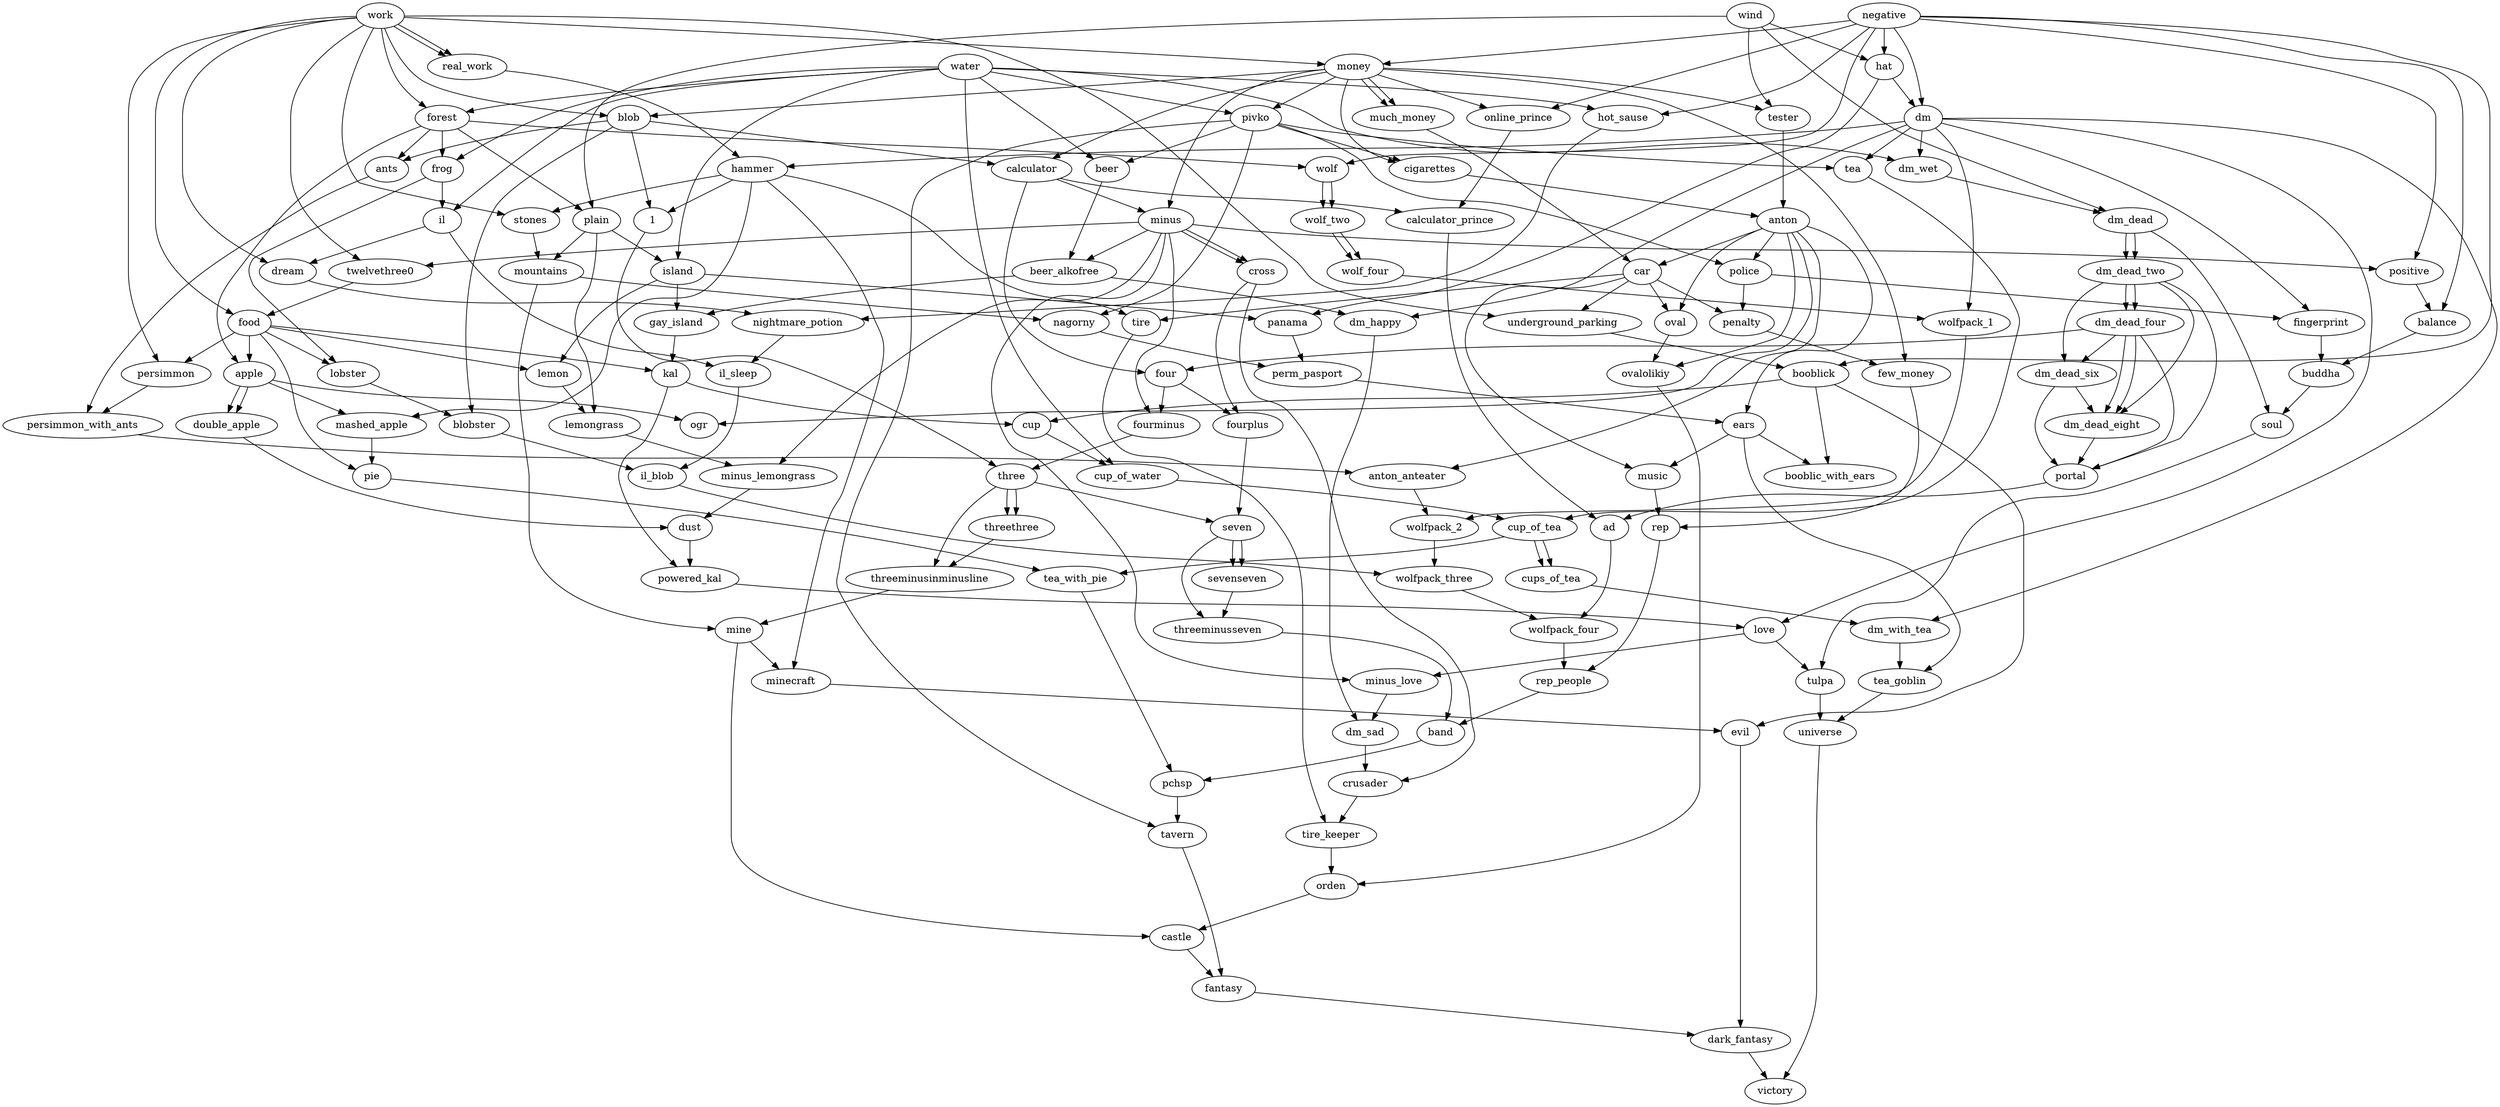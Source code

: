 digraph recepies {
        negative;
work;
money;
wind;
tester;
water;
pivko;
dm;
dm_wet;
dm_dead;
food;
persimmon;
blob;
forest;
ants;
persimmon_with_ants;
cigarettes;
anton;
hat;
dm_dead_six;
dm_dead_four;
portal;
dm_dead_eight;
dm_dead_two;
wolf;
wolf_two;
wolf_four;
wolfpack_1;
anton_anteater;
wolfpack_2;
il_blob;
wolfpack_three;
ad;
wolfpack_four;
dark_fantasy;
universe;
victory;
online_prince;
lobster;
blobster;
frog;
il;
hot_sause;
dream;
nightmare_potion;
il_sleep;
calculator;
minus;
beer;
beer_alkofree;
twelvethree0;
plain;
island;
gay_island;
kal;
calculator_prince;
apple;
lemon;
lemongrass;
minus_lemongrass;
double_apple;
dust;
powered_kal;
love;
minus_love;
dm_happy;
dm_sad;
cross;
crusader;
much_money;
car;
oval;
ovalolikiy;
tire_keeper;
orden;
tire;
mine;
hammer;
minecraft;
booblick;
evil;
underground_parking;
ogr;
police;
penalty;
positive;
balance;
tulpa;
tea_goblin;
buddha;
soul;
fingerprint;
dm_with_tea;
ears;
panama;
nagorny;
perm_pasport;
cup;
cup_of_water;
cup_of_tea;
cups_of_tea;
tea;
mountains;
real_work;
stones;
booblic_with_ears;
pchsp;
tavern;
threeminusinminusline;
castle;
few_money;
mashed_apple;
pie;
tea_with_pie;
music;
rep;
rep_people;
threeminusseven;
band;
four;
fourplus;
fourminus;
1;
three;
seven;
sevenseven;
threethree;
fantasy;
        negative -> money;
work -> money;
wind -> tester;
money -> tester;
money -> pivko;
water -> pivko;
dm -> dm_wet;
water -> dm_wet;
dm_wet -> dm_dead;
wind -> dm_dead;
food -> persimmon;
work -> persimmon;
blob -> ants;
forest -> ants;
persimmon -> persimmon_with_ants;
ants -> persimmon_with_ants;
work -> forest;
water -> forest;
cigarettes -> anton;
tester -> anton;
negative -> dm;
hat -> dm;
money -> cigarettes;
pivko -> cigarettes;
dm_dead_six -> portal;
dm_dead_four -> portal;
dm_dead_eight -> portal;
dm_dead_two -> portal;
dm_dead -> dm_dead_two;
dm_dead -> dm_dead_two;
dm_dead_two -> dm_dead_four;
dm_dead_two -> dm_dead_four;
dm_dead_two -> dm_dead_six;
dm_dead_four -> dm_dead_six;
dm_dead_six -> dm_dead_eight;
dm_dead_two -> dm_dead_eight;
dm_dead_four -> dm_dead_eight;
dm_dead_four -> dm_dead_eight;
forest -> wolf;
negative -> wolf;
wolf -> wolf_two;
wolf -> wolf_two;
wolf_two -> wolf_four;
wolf_two -> wolf_four;
wolf_four -> wolfpack_1;
dm -> wolfpack_1;
wolfpack_1 -> wolfpack_2;
anton_anteater -> wolfpack_2;
wolfpack_2 -> wolfpack_three;
il_blob -> wolfpack_three;
wolfpack_three -> wolfpack_four;
ad -> wolfpack_four;
dark_fantasy -> victory;
universe -> victory;
anton -> anton_anteater;
persimmon_with_ants -> anton_anteater;
negative -> online_prince;
money -> online_prince;
money -> blob;
work -> blob;
blob -> blobster;
lobster -> blobster;
forest -> frog;
water -> frog;
frog -> lobster;
food -> lobster;
water -> il;
frog -> il;
negative -> hot_sause;
water -> hot_sause;
hot_sause -> nightmare_potion;
dream -> nightmare_potion;
nightmare_potion -> il_sleep;
il -> il_sleep;
il -> dream;
work -> dream;
il_sleep -> il_blob;
blobster -> il_blob;
blob -> calculator;
money -> calculator;
calculator -> minus;
money -> minus;
pivko -> beer;
water -> beer;
beer -> beer_alkofree;
minus -> beer_alkofree;
work -> twelvethree0;
minus -> twelvethree0;
work -> food;
twelvethree0 -> food;
forest -> plain;
wind -> plain;
plain -> island;
water -> island;
island -> gay_island;
beer_alkofree -> gay_island;
gay_island -> kal;
food -> kal;
calculator -> calculator_prince;
online_prince -> calculator_prince;
calculator_prince -> ad;
portal -> ad;
negative -> hat;
wind -> hat;
forest -> apple;
food -> apple;
island -> lemon;
food -> lemon;
lemon -> lemongrass;
plain -> lemongrass;
lemongrass -> minus_lemongrass;
minus -> minus_lemongrass;
apple -> double_apple;
apple -> double_apple;
double_apple -> dust;
minus_lemongrass -> dust;
dust -> powered_kal;
kal -> powered_kal;
powered_kal -> love;
dm -> love;
love -> minus_love;
minus -> minus_love;
dm -> dm_happy;
beer_alkofree -> dm_happy;
minus_love -> dm_sad;
dm_happy -> dm_sad;
cross -> crusader;
dm_sad -> crusader;
money -> much_money;
money -> much_money;
much_money -> car;
anton -> car;
car -> oval;
anton -> oval;
oval -> ovalolikiy;
anton -> ovalolikiy;
ovalolikiy -> orden;
tire_keeper -> orden;
crusader -> tire_keeper;
tire -> tire_keeper;
mine -> minecraft;
hammer -> minecraft;
minecraft -> evil;
booblick -> evil;
car -> underground_parking;
work -> underground_parking;
underground_parking -> booblick;
negative -> booblick;
minus -> cross;
minus -> cross;
anton -> ogr;
apple -> ogr;
police -> penalty;
car -> penalty;
minus -> positive;
negative -> positive;
positive -> balance;
negative -> balance;
tulpa -> universe;
tea_goblin -> universe;
dm_dead -> soul;
buddha -> soul;
balance -> buddha;
fingerprint -> buddha;
pivko -> police;
anton -> police;
dm -> fingerprint;
police -> fingerprint;
dm_with_tea -> tea_goblin;
ears -> tea_goblin;
hat -> panama;
island -> panama;
panama -> perm_pasport;
nagorny -> perm_pasport;
kal -> cup;
booblick -> cup;
cup -> cup_of_water;
water -> cup_of_water;
cup_of_tea -> cups_of_tea;
cup_of_tea -> cups_of_tea;
cups_of_tea -> dm_with_tea;
dm -> dm_with_tea;
dm -> tea;
pivko -> tea;
tea -> cup_of_tea;
cup_of_water -> cup_of_tea;
mountains -> nagorny;
pivko -> nagorny;
perm_pasport -> ears;
anton -> ears;
work -> real_work;
work -> real_work;
work -> stones;
hammer -> stones;
plain -> mountains;
stones -> mountains;
dm -> hammer;
real_work -> hammer;
booblick -> booblic_with_ears;
ears -> booblic_with_ears;
soul -> tulpa;
love -> tulpa;
pivko -> tavern;
pchsp -> tavern;
mountains -> mine;
threeminusinminusline -> mine;
orden -> castle;
mine -> castle;
hammer -> tire;
car -> tire;
penalty -> few_money;
money -> few_money;
hammer -> mashed_apple;
apple -> mashed_apple;
mashed_apple -> pie;
food -> pie;
pie -> tea_with_pie;
cup_of_tea -> tea_with_pie;
ears -> music;
car -> music;
music -> rep;
few_money -> rep;
rep -> rep_people;
wolfpack_four -> rep_people;
rep_people -> band;
threeminusseven -> band;
band -> pchsp;
tea_with_pie -> pchsp;
calculator -> four;
dm_dead_four -> four;
four -> fourplus;
cross -> fourplus;
four -> fourminus;
minus -> fourminus;
fourminus -> three;
1 -> three;
fourplus -> seven;
three -> seven;
seven -> sevenseven;
seven -> sevenseven;
sevenseven -> threeminusseven;
seven -> threeminusseven;
three -> threethree;
three -> threethree;
threethree -> threeminusinminusline;
three -> threeminusinminusline;
fantasy -> dark_fantasy;
evil -> dark_fantasy;
tavern -> fantasy;
castle -> fantasy;
blob -> 1;
hammer -> 1;
    }